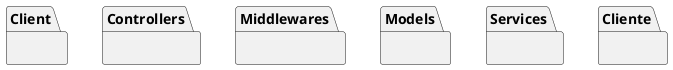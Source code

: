 @startuml class

package Client {}
package Controllers {}
package Middlewares {}
package Models {}
package Services {}
package Cliente {}
package Cliente {}
package Cliente {}
package Cliente {}


@enduml